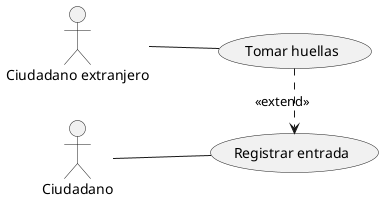 @startuml
left to right direction
actor :Ciudadano:
actor :Ciudadano extranjero:
usecase "Registrar entrada" as registro
usecase "Tomar huellas" as huellas
:Ciudadano: -- registro
:Ciudadano extranjero: -- huellas
huellas .>registro:<<extend>>
@enduml